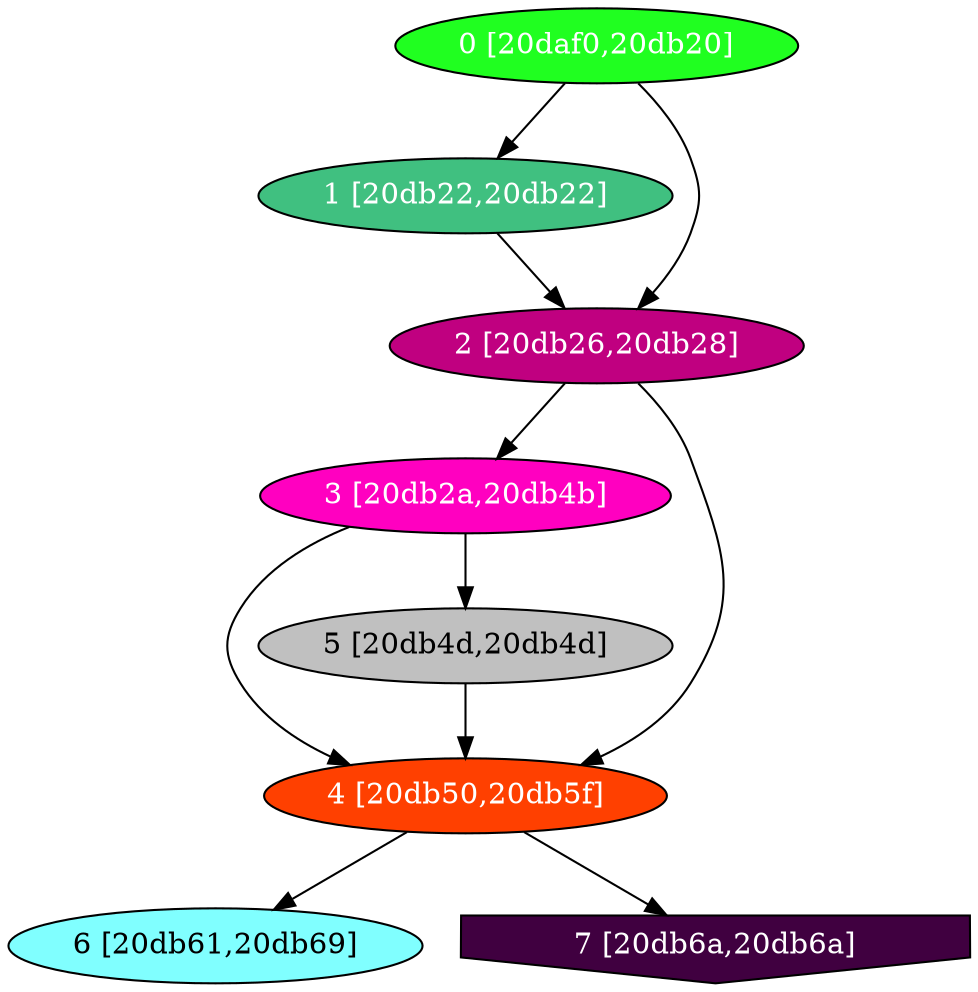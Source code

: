 diGraph libnss3{
	libnss3_0  [style=filled fillcolor="#20FF20" fontcolor="#ffffff" shape=oval label="0 [20daf0,20db20]"]
	libnss3_1  [style=filled fillcolor="#40C080" fontcolor="#ffffff" shape=oval label="1 [20db22,20db22]"]
	libnss3_2  [style=filled fillcolor="#C00080" fontcolor="#ffffff" shape=oval label="2 [20db26,20db28]"]
	libnss3_3  [style=filled fillcolor="#FF00C0" fontcolor="#ffffff" shape=oval label="3 [20db2a,20db4b]"]
	libnss3_4  [style=filled fillcolor="#FF4000" fontcolor="#ffffff" shape=oval label="4 [20db50,20db5f]"]
	libnss3_5  [style=filled fillcolor="#C0C0C0" fontcolor="#000000" shape=oval label="5 [20db4d,20db4d]"]
	libnss3_6  [style=filled fillcolor="#80FFFF" fontcolor="#000000" shape=oval label="6 [20db61,20db69]"]
	libnss3_7  [style=filled fillcolor="#400040" fontcolor="#ffffff" shape=invhouse label="7 [20db6a,20db6a]"]

	libnss3_0 -> libnss3_1
	libnss3_0 -> libnss3_2
	libnss3_1 -> libnss3_2
	libnss3_2 -> libnss3_3
	libnss3_2 -> libnss3_4
	libnss3_3 -> libnss3_4
	libnss3_3 -> libnss3_5
	libnss3_4 -> libnss3_6
	libnss3_4 -> libnss3_7
	libnss3_5 -> libnss3_4
}